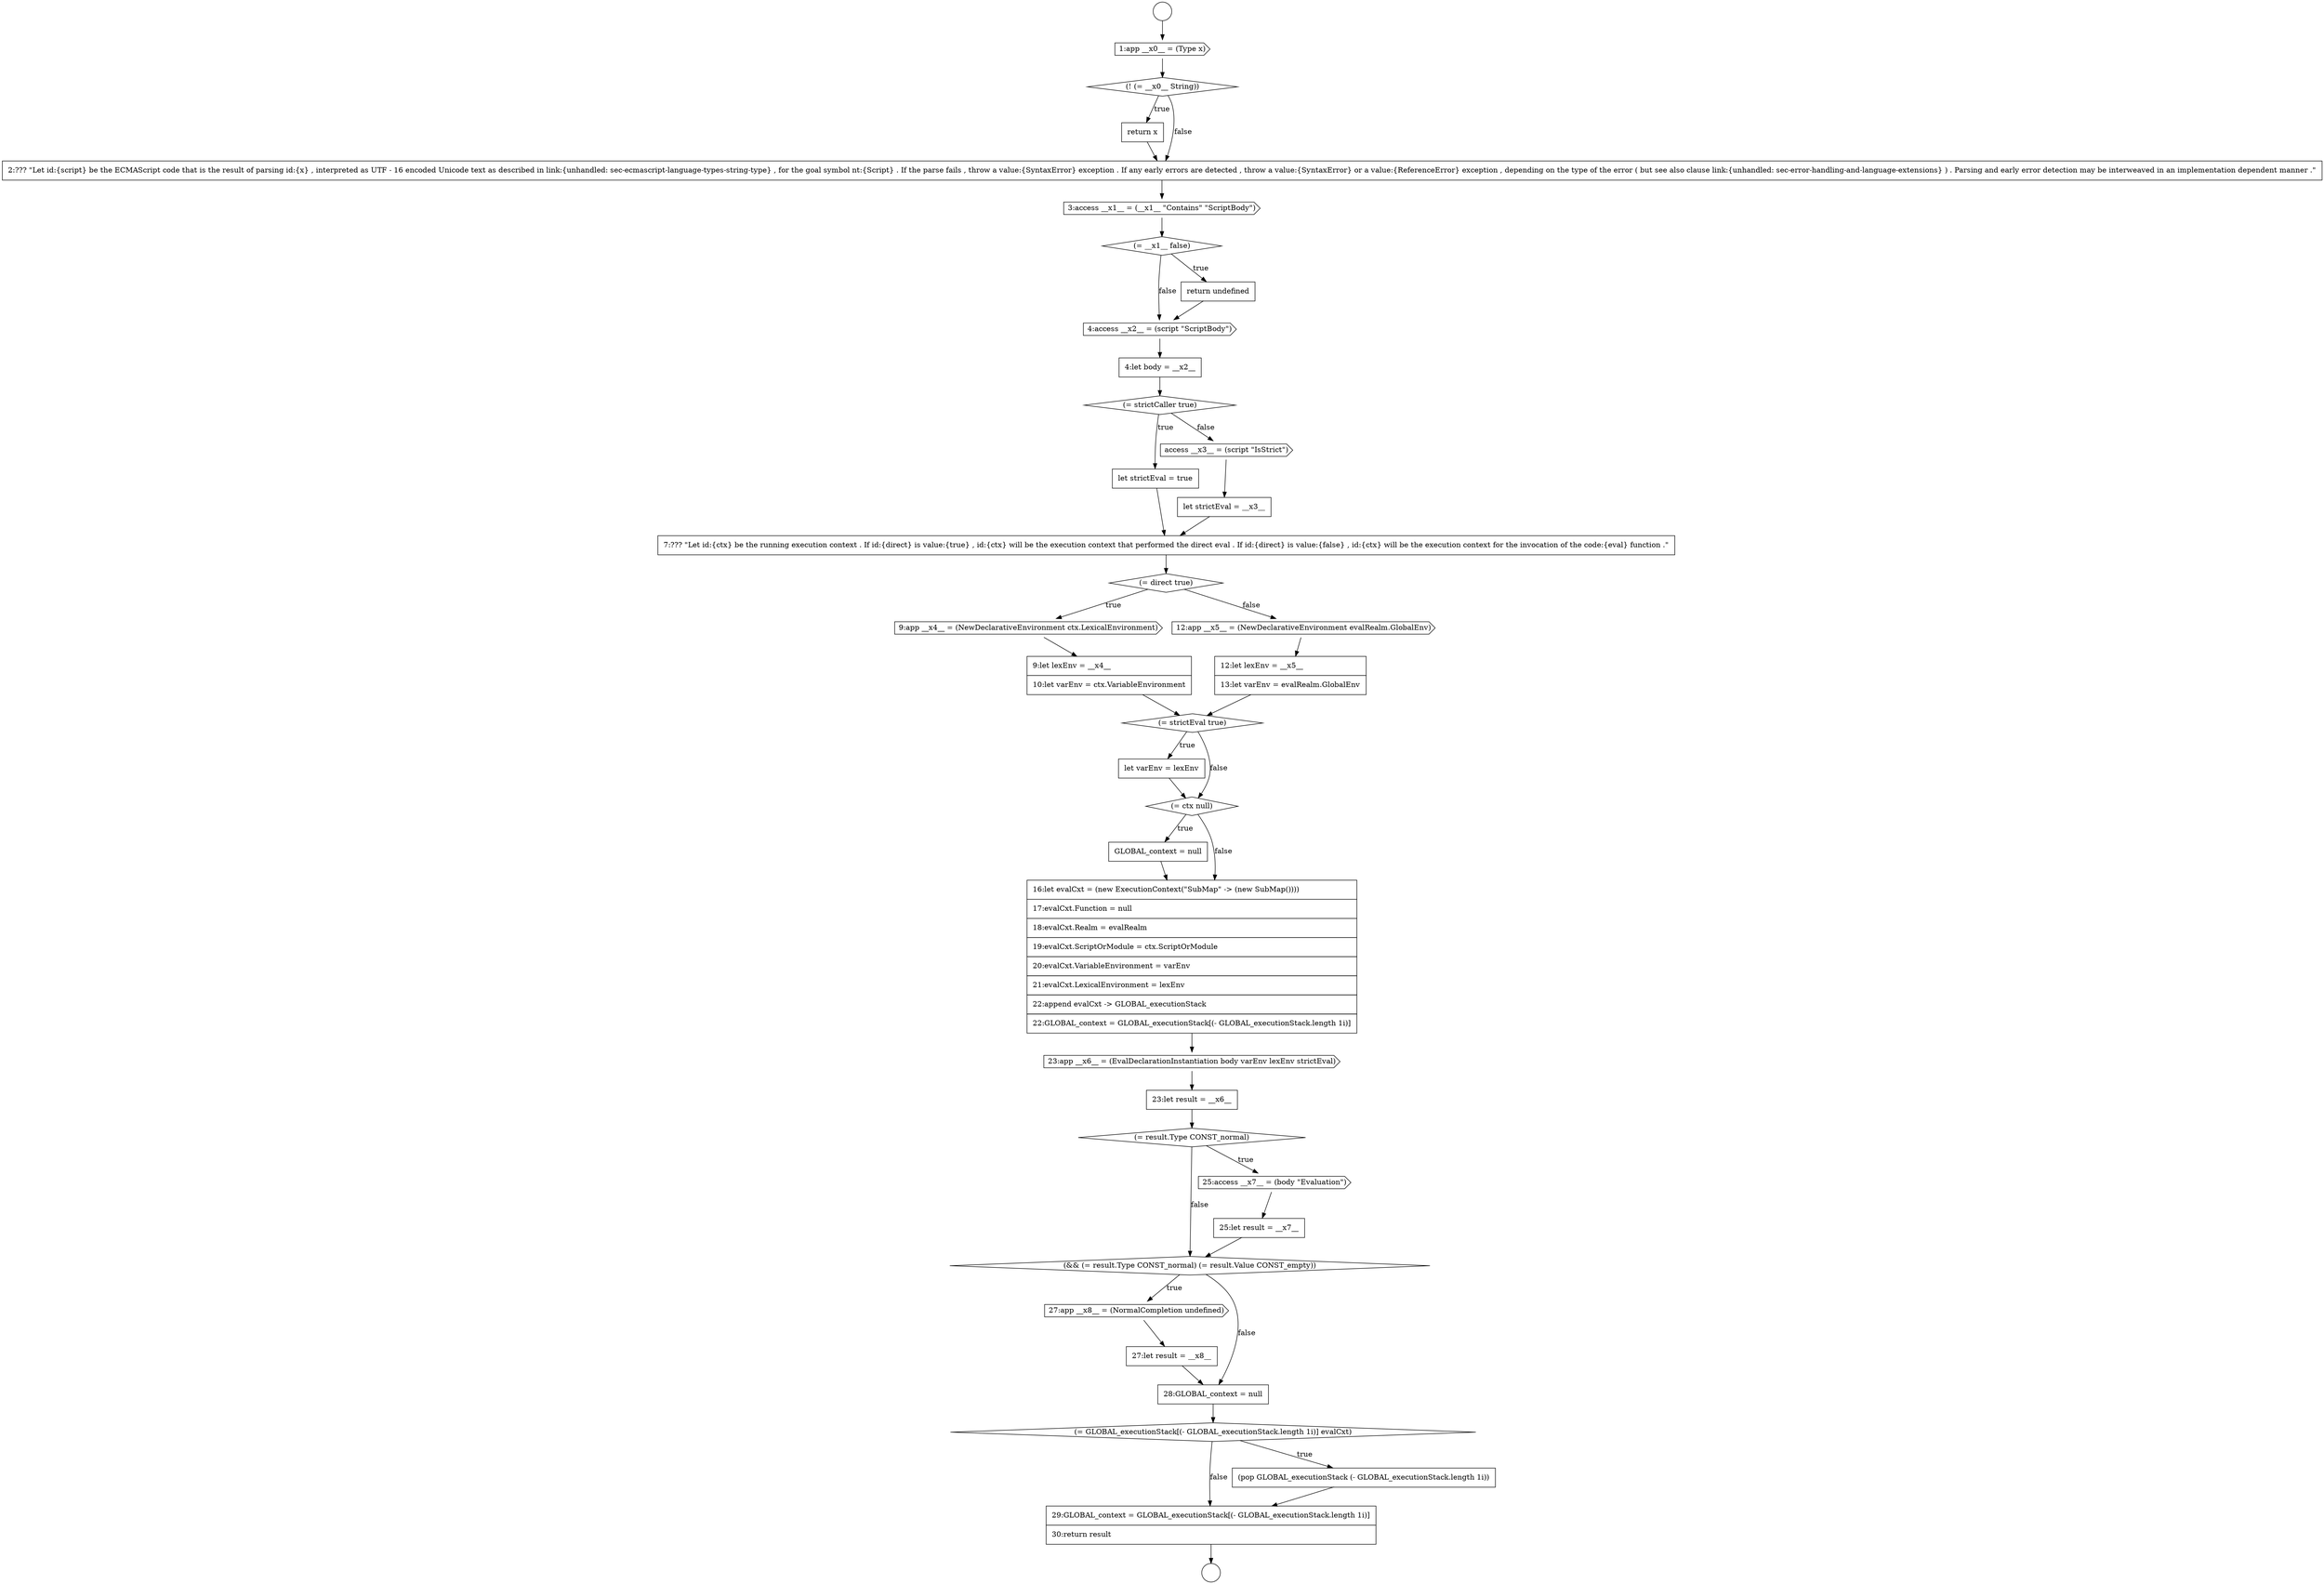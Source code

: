 digraph {
  node10039 [shape=diamond, label=<<font color="black">(= strictEval true)</font>> color="black" fillcolor="white" style=filled]
  node10049 [shape=diamond, label=<<font color="black">(&amp;&amp; (= result.Type CONST_normal) (= result.Value CONST_empty))</font>> color="black" fillcolor="white" style=filled]
  node10022 [shape=none, margin=0, label=<<font color="black">
    <table border="0" cellborder="1" cellspacing="0" cellpadding="10">
      <tr><td align="left">return x</td></tr>
    </table>
  </font>> color="black" fillcolor="white" style=filled]
  node10025 [shape=diamond, label=<<font color="black">(= __x1__ false)</font>> color="black" fillcolor="white" style=filled]
  node10046 [shape=diamond, label=<<font color="black">(= result.Type CONST_normal)</font>> color="black" fillcolor="white" style=filled]
  node10029 [shape=diamond, label=<<font color="black">(= strictCaller true)</font>> color="black" fillcolor="white" style=filled]
  node10027 [shape=cds, label=<<font color="black">4:access __x2__ = (script &quot;ScriptBody&quot;)</font>> color="black" fillcolor="white" style=filled]
  node10050 [shape=cds, label=<<font color="black">27:app __x8__ = (NormalCompletion undefined)</font>> color="black" fillcolor="white" style=filled]
  node10040 [shape=none, margin=0, label=<<font color="black">
    <table border="0" cellborder="1" cellspacing="0" cellpadding="10">
      <tr><td align="left">let varEnv = lexEnv</td></tr>
    </table>
  </font>> color="black" fillcolor="white" style=filled]
  node10036 [shape=none, margin=0, label=<<font color="black">
    <table border="0" cellborder="1" cellspacing="0" cellpadding="10">
      <tr><td align="left">9:let lexEnv = __x4__</td></tr>
      <tr><td align="left">10:let varEnv = ctx.VariableEnvironment</td></tr>
    </table>
  </font>> color="black" fillcolor="white" style=filled]
  node10042 [shape=none, margin=0, label=<<font color="black">
    <table border="0" cellborder="1" cellspacing="0" cellpadding="10">
      <tr><td align="left">GLOBAL_context = null</td></tr>
    </table>
  </font>> color="black" fillcolor="white" style=filled]
  node10053 [shape=diamond, label=<<font color="black">(= GLOBAL_executionStack[(- GLOBAL_executionStack.length 1i)] evalCxt)</font>> color="black" fillcolor="white" style=filled]
  node10038 [shape=none, margin=0, label=<<font color="black">
    <table border="0" cellborder="1" cellspacing="0" cellpadding="10">
      <tr><td align="left">12:let lexEnv = __x5__</td></tr>
      <tr><td align="left">13:let varEnv = evalRealm.GlobalEnv</td></tr>
    </table>
  </font>> color="black" fillcolor="white" style=filled]
  node10035 [shape=cds, label=<<font color="black">9:app __x4__ = (NewDeclarativeEnvironment ctx.LexicalEnvironment)</font>> color="black" fillcolor="white" style=filled]
  node10021 [shape=diamond, label=<<font color="black">(! (= __x0__ String))</font>> color="black" fillcolor="white" style=filled]
  node10052 [shape=none, margin=0, label=<<font color="black">
    <table border="0" cellborder="1" cellspacing="0" cellpadding="10">
      <tr><td align="left">28:GLOBAL_context = null</td></tr>
    </table>
  </font>> color="black" fillcolor="white" style=filled]
  node10026 [shape=none, margin=0, label=<<font color="black">
    <table border="0" cellborder="1" cellspacing="0" cellpadding="10">
      <tr><td align="left">return undefined</td></tr>
    </table>
  </font>> color="black" fillcolor="white" style=filled]
  node10047 [shape=cds, label=<<font color="black">25:access __x7__ = (body &quot;Evaluation&quot;)</font>> color="black" fillcolor="white" style=filled]
  node10030 [shape=none, margin=0, label=<<font color="black">
    <table border="0" cellborder="1" cellspacing="0" cellpadding="10">
      <tr><td align="left">let strictEval = true</td></tr>
    </table>
  </font>> color="black" fillcolor="white" style=filled]
  node10043 [shape=none, margin=0, label=<<font color="black">
    <table border="0" cellborder="1" cellspacing="0" cellpadding="10">
      <tr><td align="left">16:let evalCxt = (new ExecutionContext(&quot;SubMap&quot; -&gt; (new SubMap())))</td></tr>
      <tr><td align="left">17:evalCxt.Function = null</td></tr>
      <tr><td align="left">18:evalCxt.Realm = evalRealm</td></tr>
      <tr><td align="left">19:evalCxt.ScriptOrModule = ctx.ScriptOrModule</td></tr>
      <tr><td align="left">20:evalCxt.VariableEnvironment = varEnv</td></tr>
      <tr><td align="left">21:evalCxt.LexicalEnvironment = lexEnv</td></tr>
      <tr><td align="left">22:append evalCxt -&gt; GLOBAL_executionStack</td></tr>
      <tr><td align="left">22:GLOBAL_context = GLOBAL_executionStack[(- GLOBAL_executionStack.length 1i)]</td></tr>
    </table>
  </font>> color="black" fillcolor="white" style=filled]
  node10044 [shape=cds, label=<<font color="black">23:app __x6__ = (EvalDeclarationInstantiation body varEnv lexEnv strictEval)</font>> color="black" fillcolor="white" style=filled]
  node10034 [shape=diamond, label=<<font color="black">(= direct true)</font>> color="black" fillcolor="white" style=filled]
  node10051 [shape=none, margin=0, label=<<font color="black">
    <table border="0" cellborder="1" cellspacing="0" cellpadding="10">
      <tr><td align="left">27:let result = __x8__</td></tr>
    </table>
  </font>> color="black" fillcolor="white" style=filled]
  node10024 [shape=cds, label=<<font color="black">3:access __x1__ = (__x1__ &quot;Contains&quot; &quot;ScriptBody&quot;)</font>> color="black" fillcolor="white" style=filled]
  node10037 [shape=cds, label=<<font color="black">12:app __x5__ = (NewDeclarativeEnvironment evalRealm.GlobalEnv)</font>> color="black" fillcolor="white" style=filled]
  node10019 [shape=circle label=" " color="black" fillcolor="white" style=filled]
  node10020 [shape=cds, label=<<font color="black">1:app __x0__ = (Type x)</font>> color="black" fillcolor="white" style=filled]
  node10031 [shape=cds, label=<<font color="black">access __x3__ = (script &quot;IsStrict&quot;)</font>> color="black" fillcolor="white" style=filled]
  node10048 [shape=none, margin=0, label=<<font color="black">
    <table border="0" cellborder="1" cellspacing="0" cellpadding="10">
      <tr><td align="left">25:let result = __x7__</td></tr>
    </table>
  </font>> color="black" fillcolor="white" style=filled]
  node10055 [shape=none, margin=0, label=<<font color="black">
    <table border="0" cellborder="1" cellspacing="0" cellpadding="10">
      <tr><td align="left">29:GLOBAL_context = GLOBAL_executionStack[(- GLOBAL_executionStack.length 1i)]</td></tr>
      <tr><td align="left">30:return result</td></tr>
    </table>
  </font>> color="black" fillcolor="white" style=filled]
  node10023 [shape=none, margin=0, label=<<font color="black">
    <table border="0" cellborder="1" cellspacing="0" cellpadding="10">
      <tr><td align="left">2:??? &quot;Let id:{script} be the ECMAScript code that is the result of parsing id:{x} , interpreted as UTF - 16 encoded Unicode text as described in link:{unhandled: sec-ecmascript-language-types-string-type} , for the goal symbol nt:{Script} . If the parse fails , throw a value:{SyntaxError} exception . If any early errors are detected , throw a value:{SyntaxError} or a value:{ReferenceError} exception , depending on the type of the error ( but see also clause link:{unhandled: sec-error-handling-and-language-extensions} ) . Parsing and early error detection may be interweaved in an implementation dependent manner .&quot;</td></tr>
    </table>
  </font>> color="black" fillcolor="white" style=filled]
  node10028 [shape=none, margin=0, label=<<font color="black">
    <table border="0" cellborder="1" cellspacing="0" cellpadding="10">
      <tr><td align="left">4:let body = __x2__</td></tr>
    </table>
  </font>> color="black" fillcolor="white" style=filled]
  node10018 [shape=circle label=" " color="black" fillcolor="white" style=filled]
  node10033 [shape=none, margin=0, label=<<font color="black">
    <table border="0" cellborder="1" cellspacing="0" cellpadding="10">
      <tr><td align="left">7:??? &quot;Let id:{ctx} be the running execution context . If id:{direct} is value:{true} , id:{ctx} will be the execution context that performed the direct eval . If id:{direct} is value:{false} , id:{ctx} will be the execution context for the invocation of the code:{eval} function .&quot;</td></tr>
    </table>
  </font>> color="black" fillcolor="white" style=filled]
  node10041 [shape=diamond, label=<<font color="black">(= ctx null)</font>> color="black" fillcolor="white" style=filled]
  node10054 [shape=none, margin=0, label=<<font color="black">
    <table border="0" cellborder="1" cellspacing="0" cellpadding="10">
      <tr><td align="left">(pop GLOBAL_executionStack (- GLOBAL_executionStack.length 1i))</td></tr>
    </table>
  </font>> color="black" fillcolor="white" style=filled]
  node10032 [shape=none, margin=0, label=<<font color="black">
    <table border="0" cellborder="1" cellspacing="0" cellpadding="10">
      <tr><td align="left">let strictEval = __x3__</td></tr>
    </table>
  </font>> color="black" fillcolor="white" style=filled]
  node10045 [shape=none, margin=0, label=<<font color="black">
    <table border="0" cellborder="1" cellspacing="0" cellpadding="10">
      <tr><td align="left">23:let result = __x6__</td></tr>
    </table>
  </font>> color="black" fillcolor="white" style=filled]
  node10040 -> node10041 [ color="black"]
  node10048 -> node10049 [ color="black"]
  node10033 -> node10034 [ color="black"]
  node10021 -> node10022 [label=<<font color="black">true</font>> color="black"]
  node10021 -> node10023 [label=<<font color="black">false</font>> color="black"]
  node10039 -> node10040 [label=<<font color="black">true</font>> color="black"]
  node10039 -> node10041 [label=<<font color="black">false</font>> color="black"]
  node10022 -> node10023 [ color="black"]
  node10023 -> node10024 [ color="black"]
  node10028 -> node10029 [ color="black"]
  node10050 -> node10051 [ color="black"]
  node10047 -> node10048 [ color="black"]
  node10051 -> node10052 [ color="black"]
  node10043 -> node10044 [ color="black"]
  node10029 -> node10030 [label=<<font color="black">true</font>> color="black"]
  node10029 -> node10031 [label=<<font color="black">false</font>> color="black"]
  node10042 -> node10043 [ color="black"]
  node10049 -> node10050 [label=<<font color="black">true</font>> color="black"]
  node10049 -> node10052 [label=<<font color="black">false</font>> color="black"]
  node10027 -> node10028 [ color="black"]
  node10025 -> node10026 [label=<<font color="black">true</font>> color="black"]
  node10025 -> node10027 [label=<<font color="black">false</font>> color="black"]
  node10055 -> node10019 [ color="black"]
  node10041 -> node10042 [label=<<font color="black">true</font>> color="black"]
  node10041 -> node10043 [label=<<font color="black">false</font>> color="black"]
  node10031 -> node10032 [ color="black"]
  node10030 -> node10033 [ color="black"]
  node10046 -> node10047 [label=<<font color="black">true</font>> color="black"]
  node10046 -> node10049 [label=<<font color="black">false</font>> color="black"]
  node10037 -> node10038 [ color="black"]
  node10038 -> node10039 [ color="black"]
  node10045 -> node10046 [ color="black"]
  node10020 -> node10021 [ color="black"]
  node10054 -> node10055 [ color="black"]
  node10052 -> node10053 [ color="black"]
  node10032 -> node10033 [ color="black"]
  node10024 -> node10025 [ color="black"]
  node10034 -> node10035 [label=<<font color="black">true</font>> color="black"]
  node10034 -> node10037 [label=<<font color="black">false</font>> color="black"]
  node10044 -> node10045 [ color="black"]
  node10026 -> node10027 [ color="black"]
  node10035 -> node10036 [ color="black"]
  node10036 -> node10039 [ color="black"]
  node10018 -> node10020 [ color="black"]
  node10053 -> node10054 [label=<<font color="black">true</font>> color="black"]
  node10053 -> node10055 [label=<<font color="black">false</font>> color="black"]
}
